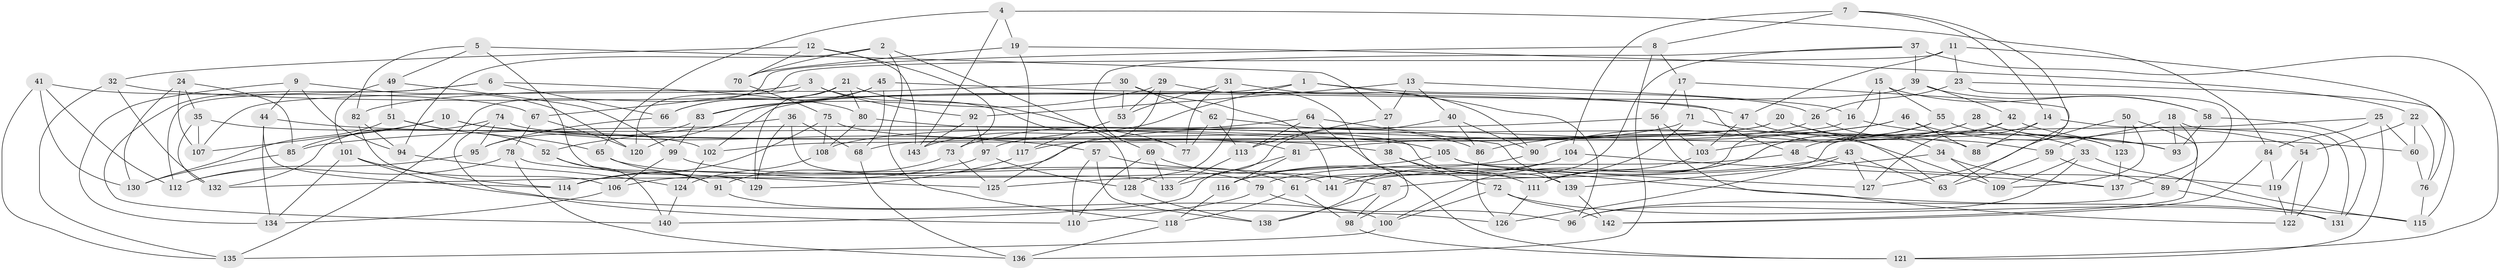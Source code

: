 // coarse degree distribution, {3: 0.0297029702970297, 4: 0.5841584158415841, 6: 0.27722772277227725, 5: 0.10891089108910891}
// Generated by graph-tools (version 1.1) at 2025/38/03/04/25 23:38:14]
// undirected, 143 vertices, 286 edges
graph export_dot {
  node [color=gray90,style=filled];
  1;
  2;
  3;
  4;
  5;
  6;
  7;
  8;
  9;
  10;
  11;
  12;
  13;
  14;
  15;
  16;
  17;
  18;
  19;
  20;
  21;
  22;
  23;
  24;
  25;
  26;
  27;
  28;
  29;
  30;
  31;
  32;
  33;
  34;
  35;
  36;
  37;
  38;
  39;
  40;
  41;
  42;
  43;
  44;
  45;
  46;
  47;
  48;
  49;
  50;
  51;
  52;
  53;
  54;
  55;
  56;
  57;
  58;
  59;
  60;
  61;
  62;
  63;
  64;
  65;
  66;
  67;
  68;
  69;
  70;
  71;
  72;
  73;
  74;
  75;
  76;
  77;
  78;
  79;
  80;
  81;
  82;
  83;
  84;
  85;
  86;
  87;
  88;
  89;
  90;
  91;
  92;
  93;
  94;
  95;
  96;
  97;
  98;
  99;
  100;
  101;
  102;
  103;
  104;
  105;
  106;
  107;
  108;
  109;
  110;
  111;
  112;
  113;
  114;
  115;
  116;
  117;
  118;
  119;
  120;
  121;
  122;
  123;
  124;
  125;
  126;
  127;
  128;
  129;
  130;
  131;
  132;
  133;
  134;
  135;
  136;
  137;
  138;
  139;
  140;
  141;
  142;
  143;
  1 -- 96;
  1 -- 26;
  1 -- 143;
  1 -- 120;
  2 -- 118;
  2 -- 94;
  2 -- 70;
  2 -- 69;
  3 -- 128;
  3 -- 120;
  3 -- 107;
  3 -- 92;
  4 -- 19;
  4 -- 84;
  4 -- 143;
  4 -- 65;
  5 -- 27;
  5 -- 129;
  5 -- 82;
  5 -- 49;
  6 -- 140;
  6 -- 80;
  6 -- 66;
  6 -- 112;
  7 -- 8;
  7 -- 88;
  7 -- 104;
  7 -- 14;
  8 -- 135;
  8 -- 136;
  8 -- 17;
  9 -- 120;
  9 -- 94;
  9 -- 134;
  9 -- 44;
  10 -- 85;
  10 -- 57;
  10 -- 107;
  10 -- 38;
  11 -- 76;
  11 -- 47;
  11 -- 23;
  11 -- 67;
  12 -- 70;
  12 -- 143;
  12 -- 32;
  12 -- 73;
  13 -- 16;
  13 -- 92;
  13 -- 40;
  13 -- 27;
  14 -- 88;
  14 -- 122;
  14 -- 48;
  15 -- 16;
  15 -- 138;
  15 -- 55;
  15 -- 58;
  16 -- 117;
  16 -- 93;
  17 -- 56;
  17 -- 63;
  17 -- 71;
  18 -- 93;
  18 -- 137;
  18 -- 131;
  18 -- 59;
  19 -- 70;
  19 -- 117;
  19 -- 22;
  20 -- 59;
  20 -- 33;
  20 -- 102;
  20 -- 68;
  21 -- 80;
  21 -- 77;
  21 -- 66;
  21 -- 129;
  22 -- 54;
  22 -- 76;
  22 -- 60;
  23 -- 115;
  23 -- 26;
  23 -- 89;
  24 -- 85;
  24 -- 35;
  24 -- 130;
  24 -- 107;
  25 -- 60;
  25 -- 84;
  25 -- 121;
  25 -- 87;
  26 -- 97;
  26 -- 34;
  27 -- 113;
  27 -- 38;
  28 -- 123;
  28 -- 93;
  28 -- 100;
  28 -- 103;
  29 -- 83;
  29 -- 53;
  29 -- 98;
  29 -- 125;
  30 -- 53;
  30 -- 62;
  30 -- 82;
  30 -- 141;
  31 -- 77;
  31 -- 90;
  31 -- 53;
  31 -- 128;
  32 -- 132;
  32 -- 47;
  32 -- 135;
  33 -- 109;
  33 -- 96;
  33 -- 115;
  34 -- 139;
  34 -- 109;
  34 -- 137;
  35 -- 132;
  35 -- 102;
  35 -- 107;
  36 -- 133;
  36 -- 52;
  36 -- 129;
  36 -- 68;
  37 -- 121;
  37 -- 39;
  37 -- 77;
  37 -- 61;
  38 -- 111;
  38 -- 72;
  39 -- 42;
  39 -- 102;
  39 -- 58;
  40 -- 90;
  40 -- 86;
  40 -- 140;
  41 -- 67;
  41 -- 130;
  41 -- 112;
  41 -- 135;
  42 -- 127;
  42 -- 60;
  42 -- 106;
  43 -- 126;
  43 -- 141;
  43 -- 63;
  43 -- 127;
  44 -- 114;
  44 -- 105;
  44 -- 134;
  45 -- 66;
  45 -- 68;
  45 -- 83;
  45 -- 48;
  46 -- 54;
  46 -- 88;
  46 -- 81;
  46 -- 86;
  47 -- 63;
  47 -- 103;
  48 -- 119;
  48 -- 79;
  49 -- 99;
  49 -- 101;
  49 -- 51;
  50 -- 109;
  50 -- 123;
  50 -- 127;
  50 -- 142;
  51 -- 65;
  51 -- 52;
  51 -- 130;
  52 -- 91;
  52 -- 140;
  53 -- 117;
  54 -- 119;
  54 -- 122;
  55 -- 90;
  55 -- 111;
  55 -- 123;
  56 -- 85;
  56 -- 122;
  56 -- 103;
  57 -- 61;
  57 -- 138;
  57 -- 110;
  58 -- 131;
  58 -- 93;
  59 -- 63;
  59 -- 89;
  60 -- 76;
  61 -- 118;
  61 -- 98;
  62 -- 77;
  62 -- 86;
  62 -- 113;
  64 -- 113;
  64 -- 139;
  64 -- 121;
  64 -- 73;
  65 -- 79;
  65 -- 91;
  66 -- 95;
  67 -- 78;
  67 -- 120;
  68 -- 136;
  69 -- 133;
  69 -- 87;
  69 -- 110;
  70 -- 75;
  71 -- 109;
  71 -- 108;
  71 -- 141;
  72 -- 142;
  72 -- 131;
  72 -- 100;
  73 -- 91;
  73 -- 125;
  74 -- 88;
  74 -- 110;
  74 -- 95;
  74 -- 132;
  75 -- 114;
  75 -- 81;
  75 -- 108;
  76 -- 115;
  78 -- 136;
  78 -- 125;
  78 -- 112;
  79 -- 96;
  79 -- 110;
  80 -- 139;
  80 -- 108;
  81 -- 133;
  81 -- 116;
  82 -- 94;
  82 -- 106;
  83 -- 99;
  83 -- 95;
  84 -- 142;
  84 -- 119;
  85 -- 130;
  86 -- 126;
  87 -- 138;
  87 -- 98;
  89 -- 96;
  89 -- 131;
  90 -- 116;
  91 -- 100;
  92 -- 143;
  92 -- 97;
  94 -- 124;
  95 -- 112;
  97 -- 114;
  97 -- 128;
  98 -- 121;
  99 -- 141;
  99 -- 106;
  100 -- 135;
  101 -- 114;
  101 -- 134;
  101 -- 126;
  102 -- 124;
  103 -- 111;
  104 -- 116;
  104 -- 125;
  104 -- 137;
  105 -- 115;
  105 -- 127;
  105 -- 132;
  106 -- 134;
  108 -- 124;
  111 -- 126;
  113 -- 133;
  116 -- 118;
  117 -- 129;
  118 -- 136;
  119 -- 122;
  123 -- 137;
  124 -- 140;
  128 -- 138;
  139 -- 142;
}

